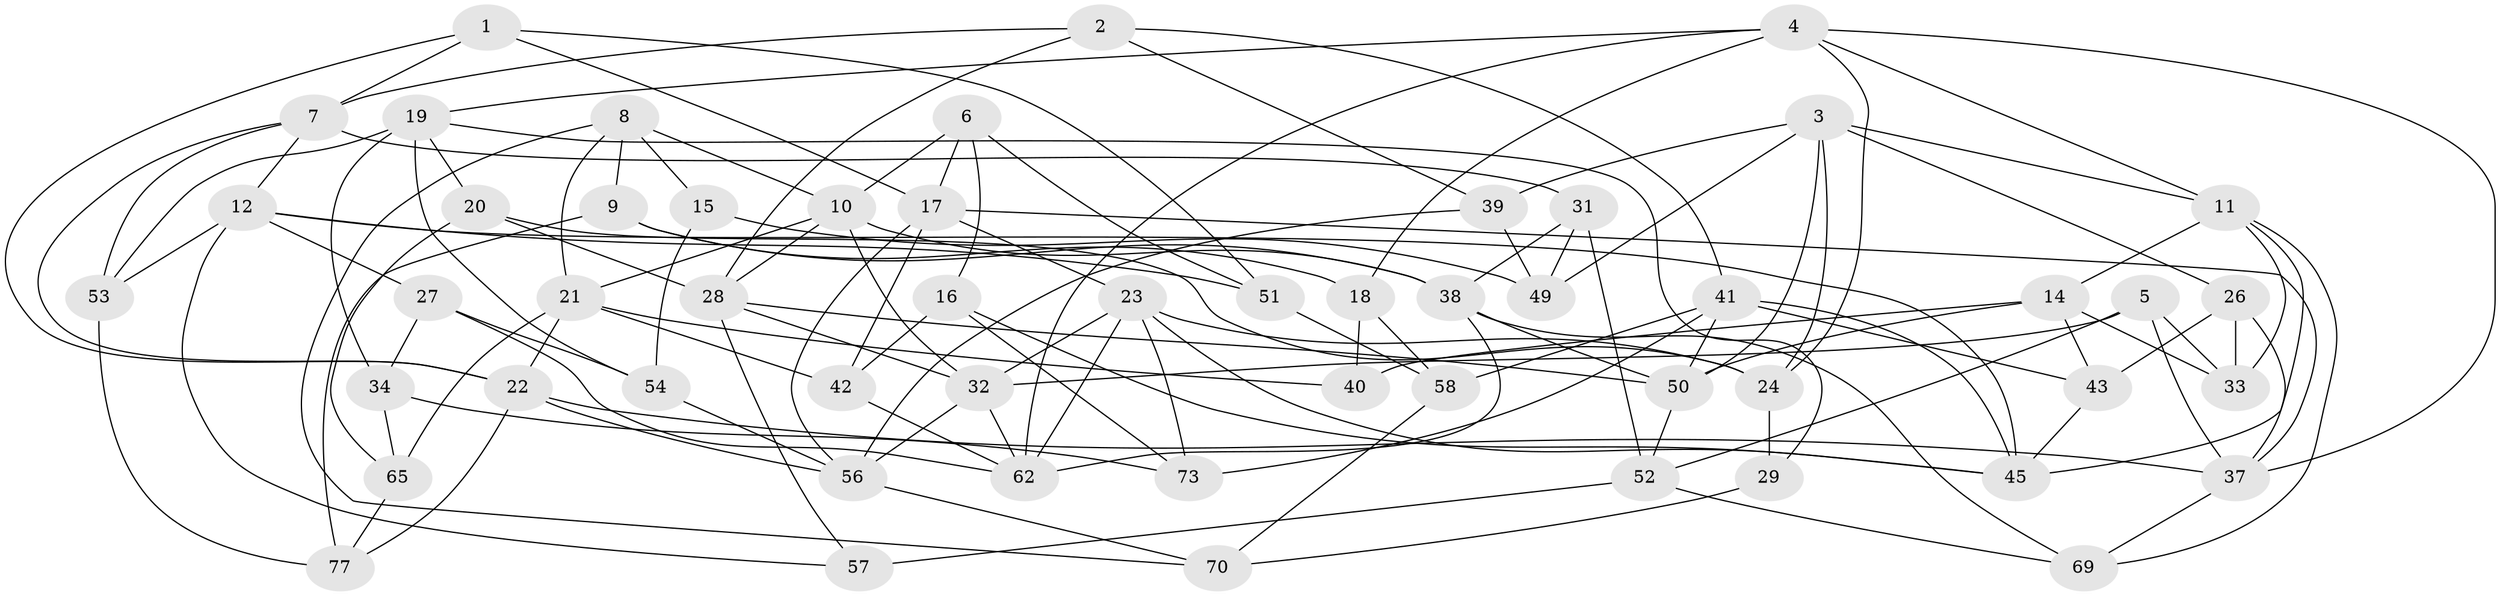 // original degree distribution, {4: 1.0}
// Generated by graph-tools (version 1.1) at 2025/11/02/27/25 16:11:46]
// undirected, 54 vertices, 128 edges
graph export_dot {
graph [start="1"]
  node [color=gray90,style=filled];
  1;
  2;
  3 [super="+59"];
  4 [super="+67"];
  5;
  6;
  7 [super="+25"];
  8 [super="+66"];
  9;
  10 [super="+13"];
  11 [super="+35"];
  12 [super="+60"];
  14 [super="+36"];
  15;
  16;
  17 [super="+44"];
  18;
  19 [super="+64"];
  20;
  21 [super="+74"];
  22 [super="+47"];
  23 [super="+75"];
  24 [super="+30"];
  26;
  27;
  28 [super="+72"];
  29;
  31;
  32 [super="+46"];
  33;
  34;
  37 [super="+48"];
  38 [super="+78"];
  39;
  40;
  41 [super="+63"];
  42;
  43;
  45 [super="+76"];
  49;
  50 [super="+55"];
  51;
  52 [super="+71"];
  53;
  54;
  56 [super="+61"];
  57;
  58;
  62 [super="+68"];
  65;
  69;
  70;
  73;
  77;
  1 -- 22;
  1 -- 7;
  1 -- 51;
  1 -- 17;
  2 -- 28;
  2 -- 39;
  2 -- 41;
  2 -- 7;
  3 -- 11;
  3 -- 49;
  3 -- 24;
  3 -- 26;
  3 -- 50;
  3 -- 39;
  4 -- 37;
  4 -- 62;
  4 -- 18;
  4 -- 24;
  4 -- 11;
  4 -- 19;
  5 -- 52;
  5 -- 32;
  5 -- 33;
  5 -- 37;
  6 -- 51;
  6 -- 17;
  6 -- 10;
  6 -- 16;
  7 -- 53;
  7 -- 22;
  7 -- 12;
  7 -- 31;
  8 -- 21;
  8 -- 15 [weight=2];
  8 -- 9;
  8 -- 70;
  8 -- 10;
  9 -- 77;
  9 -- 18;
  9 -- 38;
  10 -- 38;
  10 -- 32;
  10 -- 21;
  10 -- 28;
  11 -- 14;
  11 -- 45;
  11 -- 33;
  11 -- 69;
  12 -- 57;
  12 -- 27;
  12 -- 51;
  12 -- 45;
  12 -- 53;
  14 -- 40 [weight=2];
  14 -- 33;
  14 -- 43;
  14 -- 50;
  15 -- 54;
  15 -- 49;
  16 -- 73;
  16 -- 42;
  16 -- 45;
  17 -- 42;
  17 -- 37;
  17 -- 56;
  17 -- 23;
  18 -- 40;
  18 -- 58;
  19 -- 54;
  19 -- 20;
  19 -- 34;
  19 -- 29;
  19 -- 53;
  20 -- 65;
  20 -- 28;
  20 -- 24;
  21 -- 42;
  21 -- 40;
  21 -- 65;
  21 -- 22;
  22 -- 77;
  22 -- 56;
  22 -- 37;
  23 -- 24;
  23 -- 73;
  23 -- 45;
  23 -- 32;
  23 -- 62;
  24 -- 29 [weight=2];
  26 -- 43;
  26 -- 33;
  26 -- 37;
  27 -- 34;
  27 -- 54;
  27 -- 62;
  28 -- 50;
  28 -- 32;
  28 -- 57;
  29 -- 70;
  31 -- 49;
  31 -- 52;
  31 -- 38;
  32 -- 56;
  32 -- 62;
  34 -- 73;
  34 -- 65;
  37 -- 69;
  38 -- 69;
  38 -- 50;
  38 -- 62;
  39 -- 56;
  39 -- 49;
  41 -- 58;
  41 -- 73;
  41 -- 50;
  41 -- 43;
  41 -- 45;
  42 -- 62;
  43 -- 45;
  50 -- 52;
  51 -- 58;
  52 -- 57 [weight=2];
  52 -- 69;
  53 -- 77;
  54 -- 56;
  56 -- 70;
  58 -- 70;
  65 -- 77;
}
